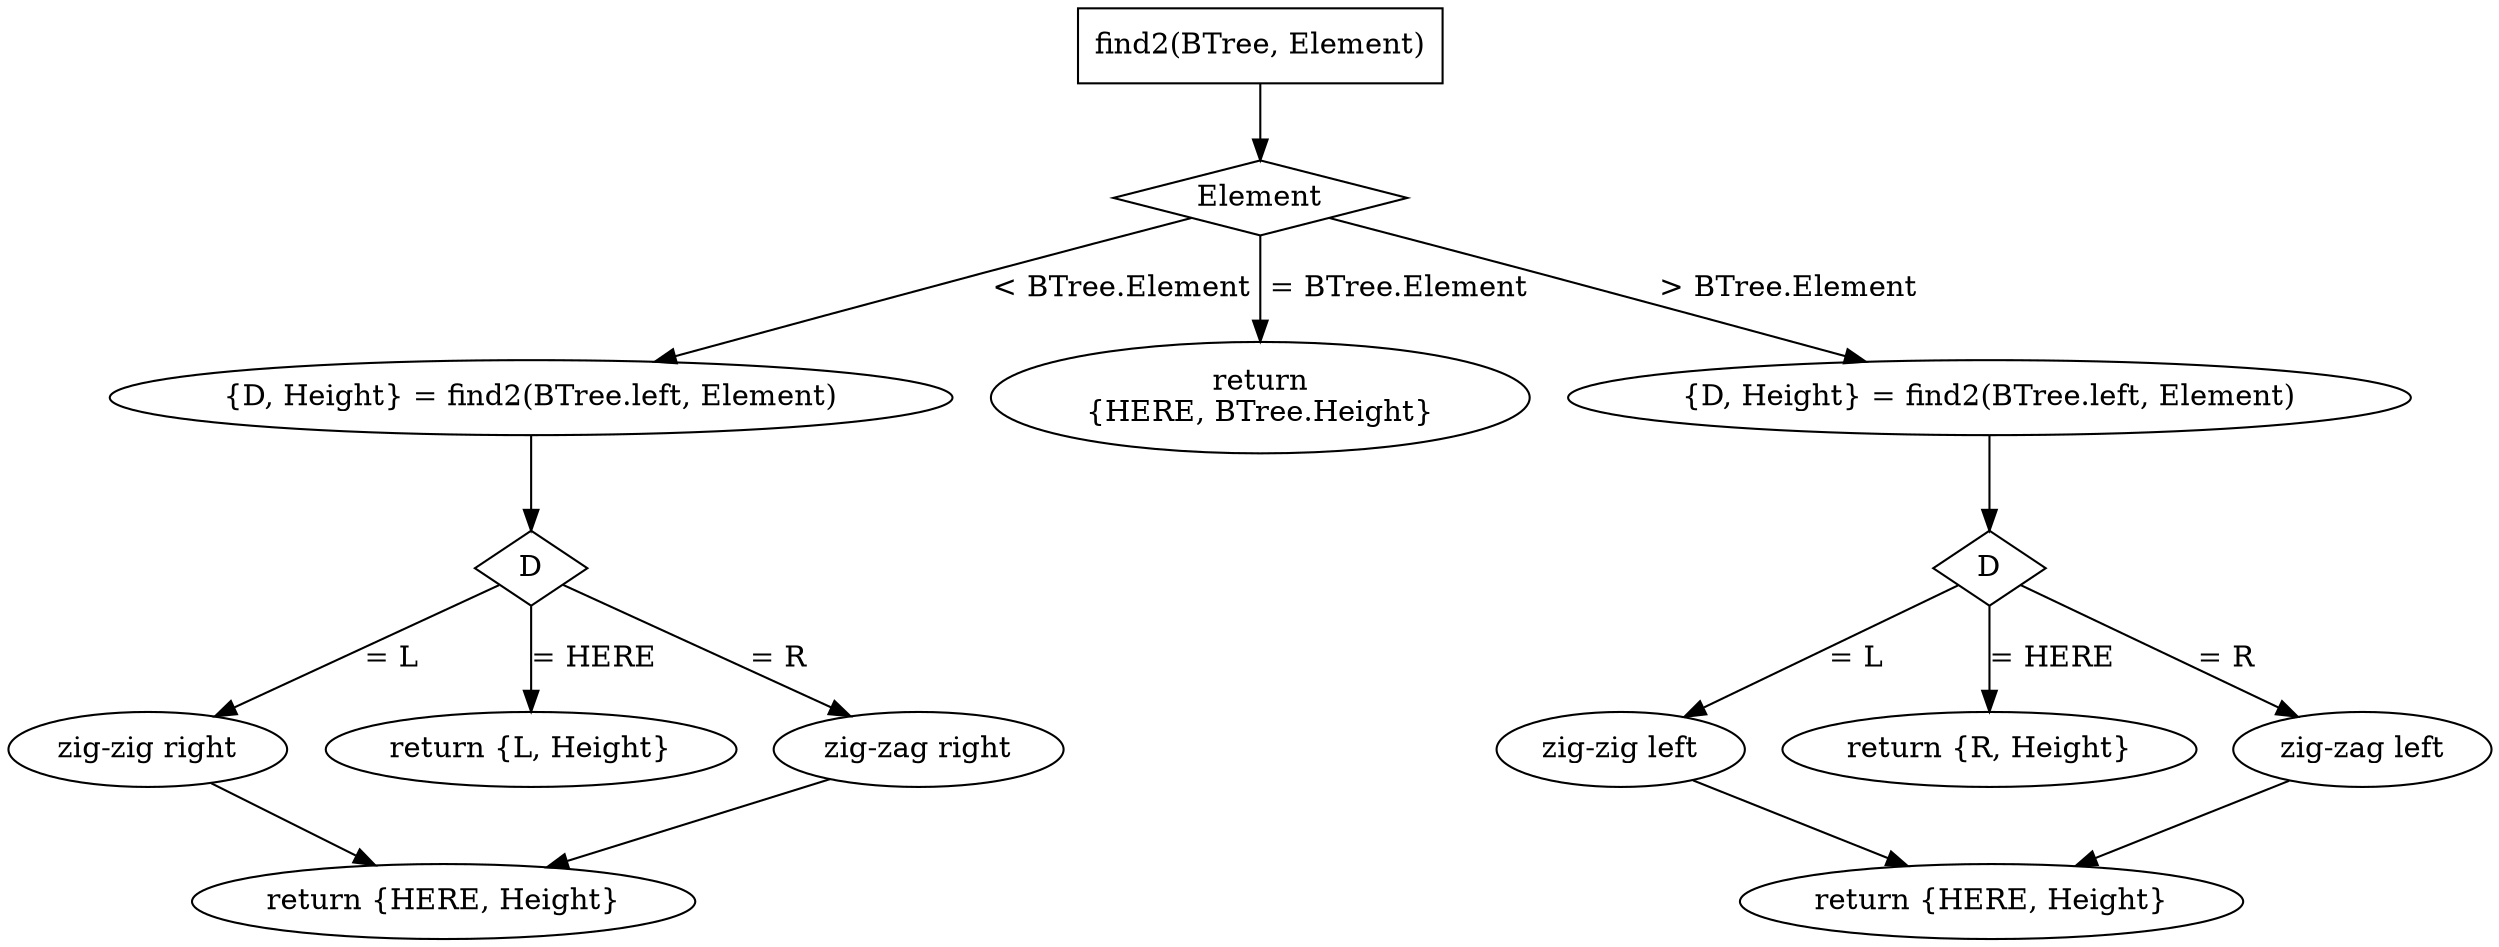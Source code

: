 digraph G{
start [label = "find2(BTree, Element)" shape = box]
start -> b1
b1[label = "Element" shape = diamond]
b1 -> lt [label = " < BTree.Element"]
b1 -> eq [label = " = BTree.Element"]
b1 -> gt [label = " > BTree.Element"]

gt[label = "{D, Height} = find2(BTree.left, Element)"]
gt -> gt2
gt2[label = "D" shape = diamond]
gt2 -> gtl [label="= L"]
gt2 -> gth [label="= HERE"]
gt2 -> gtr [label="= R"]
gth[label = "return {R, Height}"]
gtl[label = "zig-zig left"]
gtr[label = "zig-zag left"]
gtl -> gtlr
gtr -> gtlr
gtlr [label = "return {HERE, Height}"]

eq [label = "return\n{HERE, BTree.Height}"]

lt[label = "{D, Height} = find2(BTree.left, Element)"]
lt -> lt2
lt2[label = "D" shape = diamond]
lt2 -> ltl [label="= L"]
lt2 -> lth [label="= HERE"]
lt2 -> ltr [label="= R"]
lth[label = "return {L, Height}"]
ltl[label = "zig-zig right"]
ltr[label = "zig-zag right"]
ltl -> ltlr
ltr -> ltlr
ltlr [label = "return {HERE, Height}"]


}


